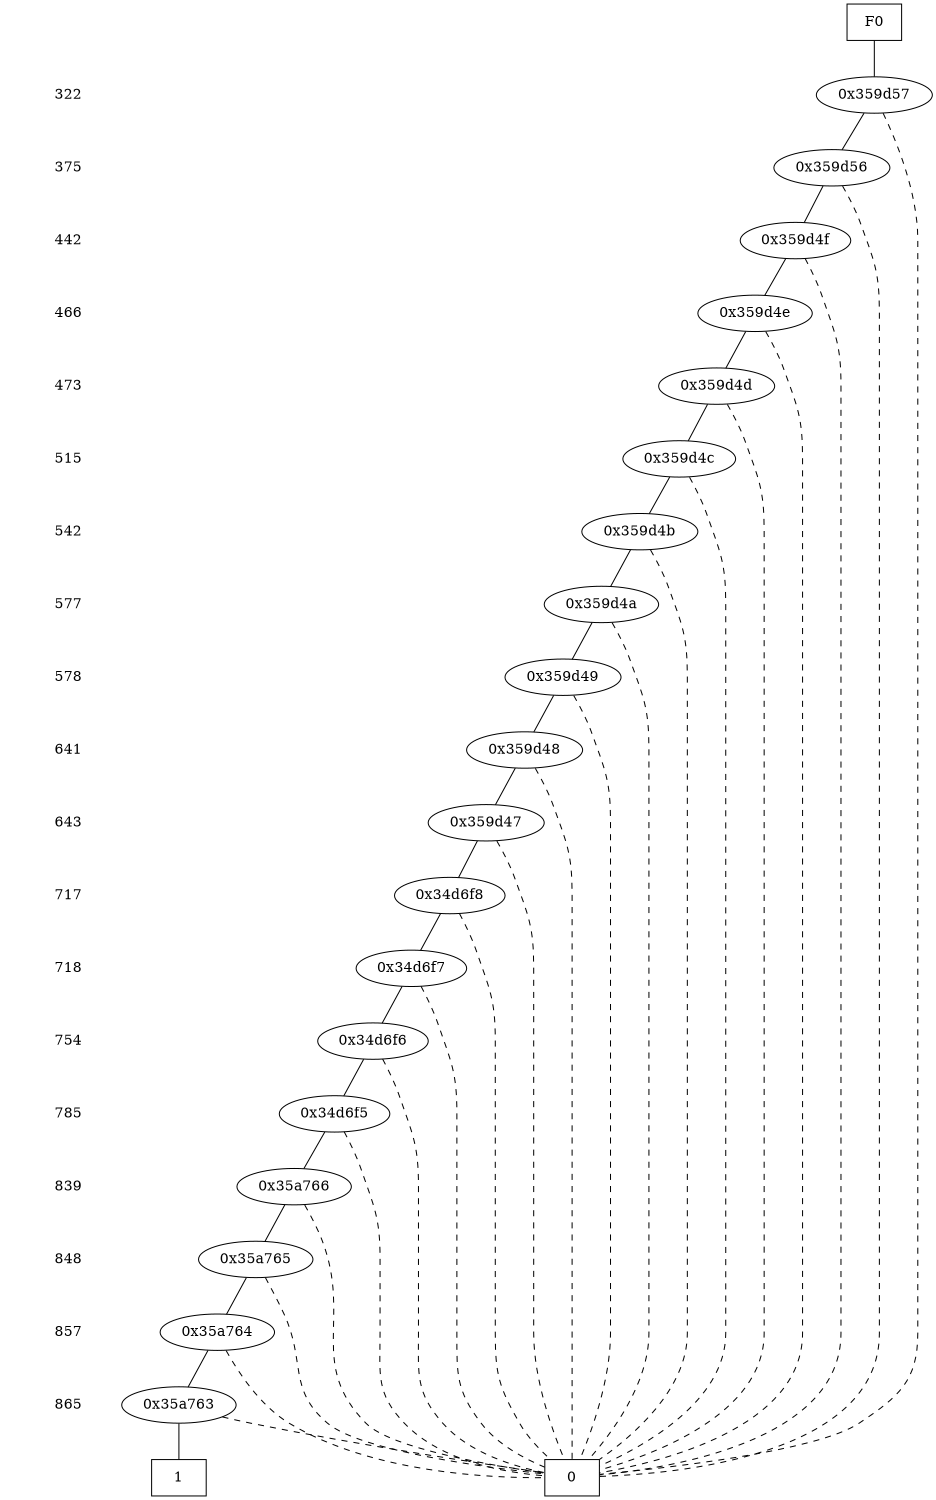 digraph "ZDD" {
size = "7.5,10"
center = true;
edge [dir = none];
{ node [shape = plaintext];
  edge [style = invis];
  "CONST NODES" [style = invis];
" 322 " -> " 375 " -> " 442 " -> " 466 " -> " 473 " -> " 515 " -> " 542 " -> " 577 " -> " 578 " -> " 641 " -> " 643 " -> " 717 " -> " 718 " -> " 754 " -> " 785 " -> " 839 " -> " 848 " -> " 857 " -> " 865 " -> "CONST NODES"; 
}
{ rank = same; node [shape = box]; edge [style = invis];
"F0"; }
{ rank = same; " 322 ";
"0x359d57";
}
{ rank = same; " 375 ";
"0x359d56";
}
{ rank = same; " 442 ";
"0x359d4f";
}
{ rank = same; " 466 ";
"0x359d4e";
}
{ rank = same; " 473 ";
"0x359d4d";
}
{ rank = same; " 515 ";
"0x359d4c";
}
{ rank = same; " 542 ";
"0x359d4b";
}
{ rank = same; " 577 ";
"0x359d4a";
}
{ rank = same; " 578 ";
"0x359d49";
}
{ rank = same; " 641 ";
"0x359d48";
}
{ rank = same; " 643 ";
"0x359d47";
}
{ rank = same; " 717 ";
"0x34d6f8";
}
{ rank = same; " 718 ";
"0x34d6f7";
}
{ rank = same; " 754 ";
"0x34d6f6";
}
{ rank = same; " 785 ";
"0x34d6f5";
}
{ rank = same; " 839 ";
"0x35a766";
}
{ rank = same; " 848 ";
"0x35a765";
}
{ rank = same; " 857 ";
"0x35a764";
}
{ rank = same; " 865 ";
"0x35a763";
}
{ rank = same; "CONST NODES";
{ node [shape = box]; "0x2b419f";
"0x2b419e";
}
}
"F0" -> "0x359d57" [style = solid];
"0x359d57" -> "0x359d56";
"0x359d57" -> "0x2b419f" [style = dashed];
"0x359d56" -> "0x359d4f";
"0x359d56" -> "0x2b419f" [style = dashed];
"0x359d4f" -> "0x359d4e";
"0x359d4f" -> "0x2b419f" [style = dashed];
"0x359d4e" -> "0x359d4d";
"0x359d4e" -> "0x2b419f" [style = dashed];
"0x359d4d" -> "0x359d4c";
"0x359d4d" -> "0x2b419f" [style = dashed];
"0x359d4c" -> "0x359d4b";
"0x359d4c" -> "0x2b419f" [style = dashed];
"0x359d4b" -> "0x359d4a";
"0x359d4b" -> "0x2b419f" [style = dashed];
"0x359d4a" -> "0x359d49";
"0x359d4a" -> "0x2b419f" [style = dashed];
"0x359d49" -> "0x359d48";
"0x359d49" -> "0x2b419f" [style = dashed];
"0x359d48" -> "0x359d47";
"0x359d48" -> "0x2b419f" [style = dashed];
"0x359d47" -> "0x34d6f8";
"0x359d47" -> "0x2b419f" [style = dashed];
"0x34d6f8" -> "0x34d6f7";
"0x34d6f8" -> "0x2b419f" [style = dashed];
"0x34d6f7" -> "0x34d6f6";
"0x34d6f7" -> "0x2b419f" [style = dashed];
"0x34d6f6" -> "0x34d6f5";
"0x34d6f6" -> "0x2b419f" [style = dashed];
"0x34d6f5" -> "0x35a766";
"0x34d6f5" -> "0x2b419f" [style = dashed];
"0x35a766" -> "0x35a765";
"0x35a766" -> "0x2b419f" [style = dashed];
"0x35a765" -> "0x35a764";
"0x35a765" -> "0x2b419f" [style = dashed];
"0x35a764" -> "0x35a763";
"0x35a764" -> "0x2b419f" [style = dashed];
"0x35a763" -> "0x2b419e";
"0x35a763" -> "0x2b419f" [style = dashed];
"0x2b419f" [label = "0"];
"0x2b419e" [label = "1"];
}
